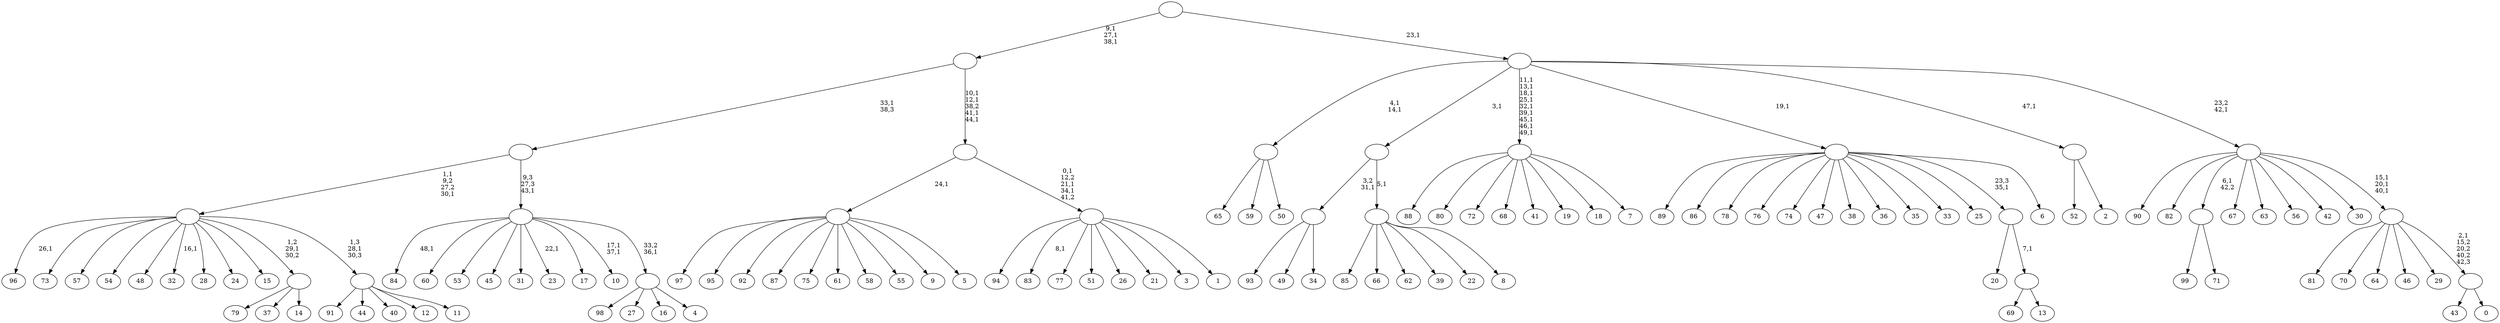 digraph T {
	150 [label="99"]
	149 [label="98"]
	148 [label="97"]
	147 [label="96"]
	145 [label="95"]
	144 [label="94"]
	143 [label="93"]
	142 [label="92"]
	141 [label="91"]
	140 [label="90"]
	139 [label="89"]
	138 [label="88"]
	137 [label="87"]
	136 [label="86"]
	135 [label="85"]
	134 [label="84"]
	132 [label="83"]
	130 [label="82"]
	129 [label="81"]
	128 [label="80"]
	127 [label="79"]
	126 [label="78"]
	125 [label="77"]
	124 [label="76"]
	123 [label="75"]
	122 [label="74"]
	121 [label="73"]
	120 [label="72"]
	119 [label="71"]
	118 [label=""]
	117 [label="70"]
	116 [label="69"]
	115 [label="68"]
	114 [label="67"]
	113 [label="66"]
	112 [label="65"]
	111 [label="64"]
	110 [label="63"]
	109 [label="62"]
	108 [label="61"]
	107 [label="60"]
	106 [label="59"]
	105 [label="58"]
	104 [label="57"]
	103 [label="56"]
	102 [label="55"]
	101 [label="54"]
	100 [label="53"]
	99 [label="52"]
	98 [label="51"]
	97 [label="50"]
	96 [label=""]
	94 [label="49"]
	93 [label="48"]
	92 [label="47"]
	91 [label="46"]
	90 [label="45"]
	89 [label="44"]
	88 [label="43"]
	87 [label="42"]
	86 [label="41"]
	85 [label="40"]
	84 [label="39"]
	83 [label="38"]
	82 [label="37"]
	81 [label="36"]
	80 [label="35"]
	79 [label="34"]
	78 [label=""]
	77 [label="33"]
	76 [label="32"]
	74 [label="31"]
	73 [label="30"]
	72 [label="29"]
	71 [label="28"]
	70 [label="27"]
	69 [label="26"]
	68 [label="25"]
	67 [label="24"]
	66 [label="23"]
	64 [label="22"]
	63 [label="21"]
	62 [label="20"]
	61 [label="19"]
	60 [label="18"]
	59 [label="17"]
	58 [label="16"]
	57 [label="15"]
	56 [label="14"]
	55 [label=""]
	54 [label="13"]
	53 [label=""]
	52 [label=""]
	51 [label="12"]
	50 [label="11"]
	49 [label=""]
	48 [label=""]
	46 [label="10"]
	43 [label="9"]
	42 [label="8"]
	41 [label=""]
	40 [label=""]
	39 [label="7"]
	38 [label=""]
	29 [label="6"]
	28 [label=""]
	27 [label="5"]
	26 [label=""]
	25 [label="4"]
	24 [label=""]
	23 [label=""]
	22 [label=""]
	21 [label="3"]
	20 [label="2"]
	19 [label=""]
	18 [label="1"]
	17 [label=""]
	14 [label=""]
	10 [label=""]
	7 [label="0"]
	6 [label=""]
	5 [label=""]
	2 [label=""]
	1 [label=""]
	0 [label=""]
	118 -> 150 [label=""]
	118 -> 119 [label=""]
	96 -> 112 [label=""]
	96 -> 106 [label=""]
	96 -> 97 [label=""]
	78 -> 143 [label=""]
	78 -> 94 [label=""]
	78 -> 79 [label=""]
	55 -> 127 [label=""]
	55 -> 82 [label=""]
	55 -> 56 [label=""]
	53 -> 116 [label=""]
	53 -> 54 [label=""]
	52 -> 62 [label=""]
	52 -> 53 [label="7,1"]
	49 -> 141 [label=""]
	49 -> 89 [label=""]
	49 -> 85 [label=""]
	49 -> 51 [label=""]
	49 -> 50 [label=""]
	48 -> 76 [label="16,1"]
	48 -> 147 [label="26,1"]
	48 -> 121 [label=""]
	48 -> 104 [label=""]
	48 -> 101 [label=""]
	48 -> 93 [label=""]
	48 -> 71 [label=""]
	48 -> 67 [label=""]
	48 -> 57 [label=""]
	48 -> 55 [label="1,2\n29,1\n30,2"]
	48 -> 49 [label="1,3\n28,1\n30,3"]
	41 -> 135 [label=""]
	41 -> 113 [label=""]
	41 -> 109 [label=""]
	41 -> 84 [label=""]
	41 -> 64 [label=""]
	41 -> 42 [label=""]
	40 -> 78 [label="3,2\n31,1"]
	40 -> 41 [label="5,1"]
	38 -> 138 [label=""]
	38 -> 128 [label=""]
	38 -> 120 [label=""]
	38 -> 115 [label=""]
	38 -> 86 [label=""]
	38 -> 61 [label=""]
	38 -> 60 [label=""]
	38 -> 39 [label=""]
	28 -> 139 [label=""]
	28 -> 136 [label=""]
	28 -> 126 [label=""]
	28 -> 124 [label=""]
	28 -> 122 [label=""]
	28 -> 92 [label=""]
	28 -> 83 [label=""]
	28 -> 81 [label=""]
	28 -> 80 [label=""]
	28 -> 77 [label=""]
	28 -> 68 [label=""]
	28 -> 52 [label="23,3\n35,1"]
	28 -> 29 [label=""]
	26 -> 148 [label=""]
	26 -> 145 [label=""]
	26 -> 142 [label=""]
	26 -> 137 [label=""]
	26 -> 123 [label=""]
	26 -> 108 [label=""]
	26 -> 105 [label=""]
	26 -> 102 [label=""]
	26 -> 43 [label=""]
	26 -> 27 [label=""]
	24 -> 149 [label=""]
	24 -> 70 [label=""]
	24 -> 58 [label=""]
	24 -> 25 [label=""]
	23 -> 46 [label="17,1\n37,1"]
	23 -> 66 [label="22,1"]
	23 -> 134 [label="48,1"]
	23 -> 107 [label=""]
	23 -> 100 [label=""]
	23 -> 90 [label=""]
	23 -> 74 [label=""]
	23 -> 59 [label=""]
	23 -> 24 [label="33,2\n36,1"]
	22 -> 48 [label="1,1\n9,2\n27,2\n30,1"]
	22 -> 23 [label="9,3\n27,3\n43,1"]
	19 -> 99 [label=""]
	19 -> 20 [label=""]
	17 -> 132 [label="8,1"]
	17 -> 144 [label=""]
	17 -> 125 [label=""]
	17 -> 98 [label=""]
	17 -> 69 [label=""]
	17 -> 63 [label=""]
	17 -> 21 [label=""]
	17 -> 18 [label=""]
	14 -> 17 [label="0,1\n12,2\n21,1\n34,1\n41,2"]
	14 -> 26 [label="24,1"]
	10 -> 14 [label="10,1\n12,1\n38,2\n41,1\n44,1"]
	10 -> 22 [label="33,1\n38,3"]
	6 -> 88 [label=""]
	6 -> 7 [label=""]
	5 -> 129 [label=""]
	5 -> 117 [label=""]
	5 -> 111 [label=""]
	5 -> 91 [label=""]
	5 -> 72 [label=""]
	5 -> 6 [label="2,1\n15,2\n20,2\n40,2\n42,3"]
	2 -> 5 [label="15,1\n20,1\n40,1"]
	2 -> 140 [label=""]
	2 -> 130 [label=""]
	2 -> 118 [label="6,1\n42,2"]
	2 -> 114 [label=""]
	2 -> 110 [label=""]
	2 -> 103 [label=""]
	2 -> 87 [label=""]
	2 -> 73 [label=""]
	1 -> 38 [label="11,1\n13,1\n18,1\n25,1\n32,1\n39,1\n45,1\n46,1\n49,1"]
	1 -> 96 [label="4,1\n14,1"]
	1 -> 40 [label="3,1"]
	1 -> 28 [label="19,1"]
	1 -> 19 [label="47,1"]
	1 -> 2 [label="23,2\n42,1"]
	0 -> 10 [label="9,1\n27,1\n38,1"]
	0 -> 1 [label="23,1"]
}

